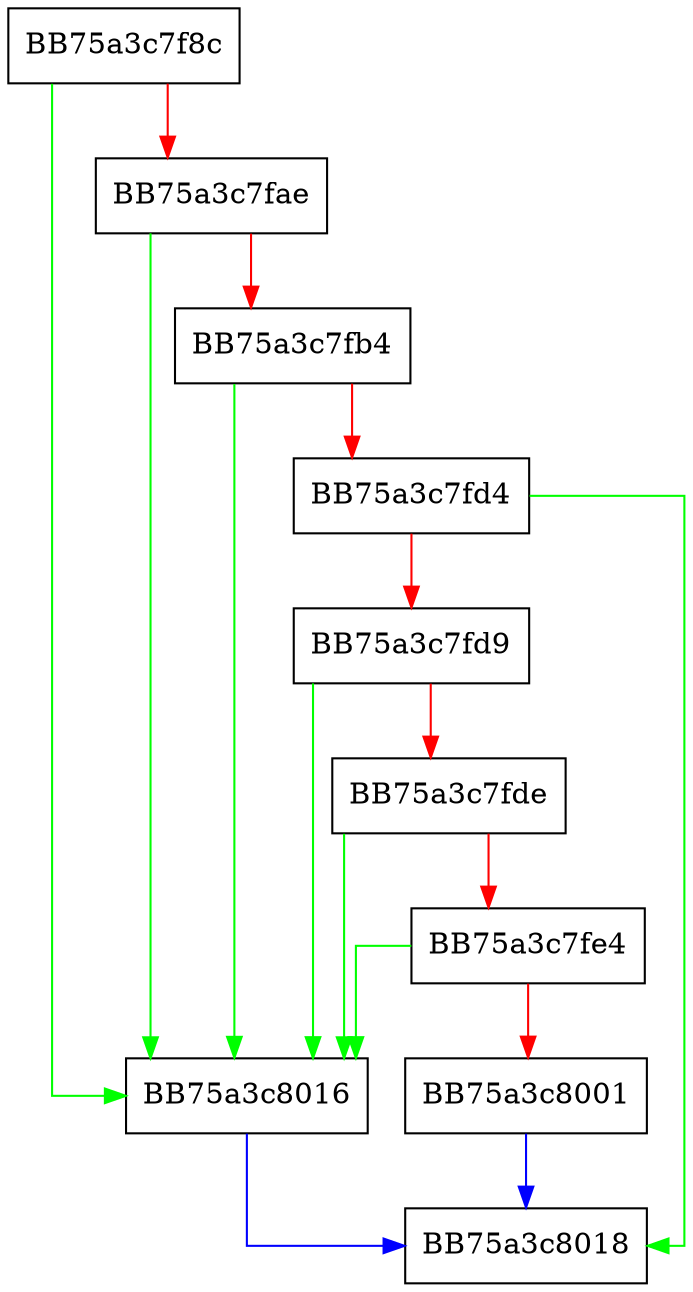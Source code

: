 digraph get_compTM {
  node [shape="box"];
  graph [splines=ortho];
  BB75a3c7f8c -> BB75a3c8016 [color="green"];
  BB75a3c7f8c -> BB75a3c7fae [color="red"];
  BB75a3c7fae -> BB75a3c8016 [color="green"];
  BB75a3c7fae -> BB75a3c7fb4 [color="red"];
  BB75a3c7fb4 -> BB75a3c8016 [color="green"];
  BB75a3c7fb4 -> BB75a3c7fd4 [color="red"];
  BB75a3c7fd4 -> BB75a3c8018 [color="green"];
  BB75a3c7fd4 -> BB75a3c7fd9 [color="red"];
  BB75a3c7fd9 -> BB75a3c8016 [color="green"];
  BB75a3c7fd9 -> BB75a3c7fde [color="red"];
  BB75a3c7fde -> BB75a3c8016 [color="green"];
  BB75a3c7fde -> BB75a3c7fe4 [color="red"];
  BB75a3c7fe4 -> BB75a3c8016 [color="green"];
  BB75a3c7fe4 -> BB75a3c8001 [color="red"];
  BB75a3c8001 -> BB75a3c8018 [color="blue"];
  BB75a3c8016 -> BB75a3c8018 [color="blue"];
}